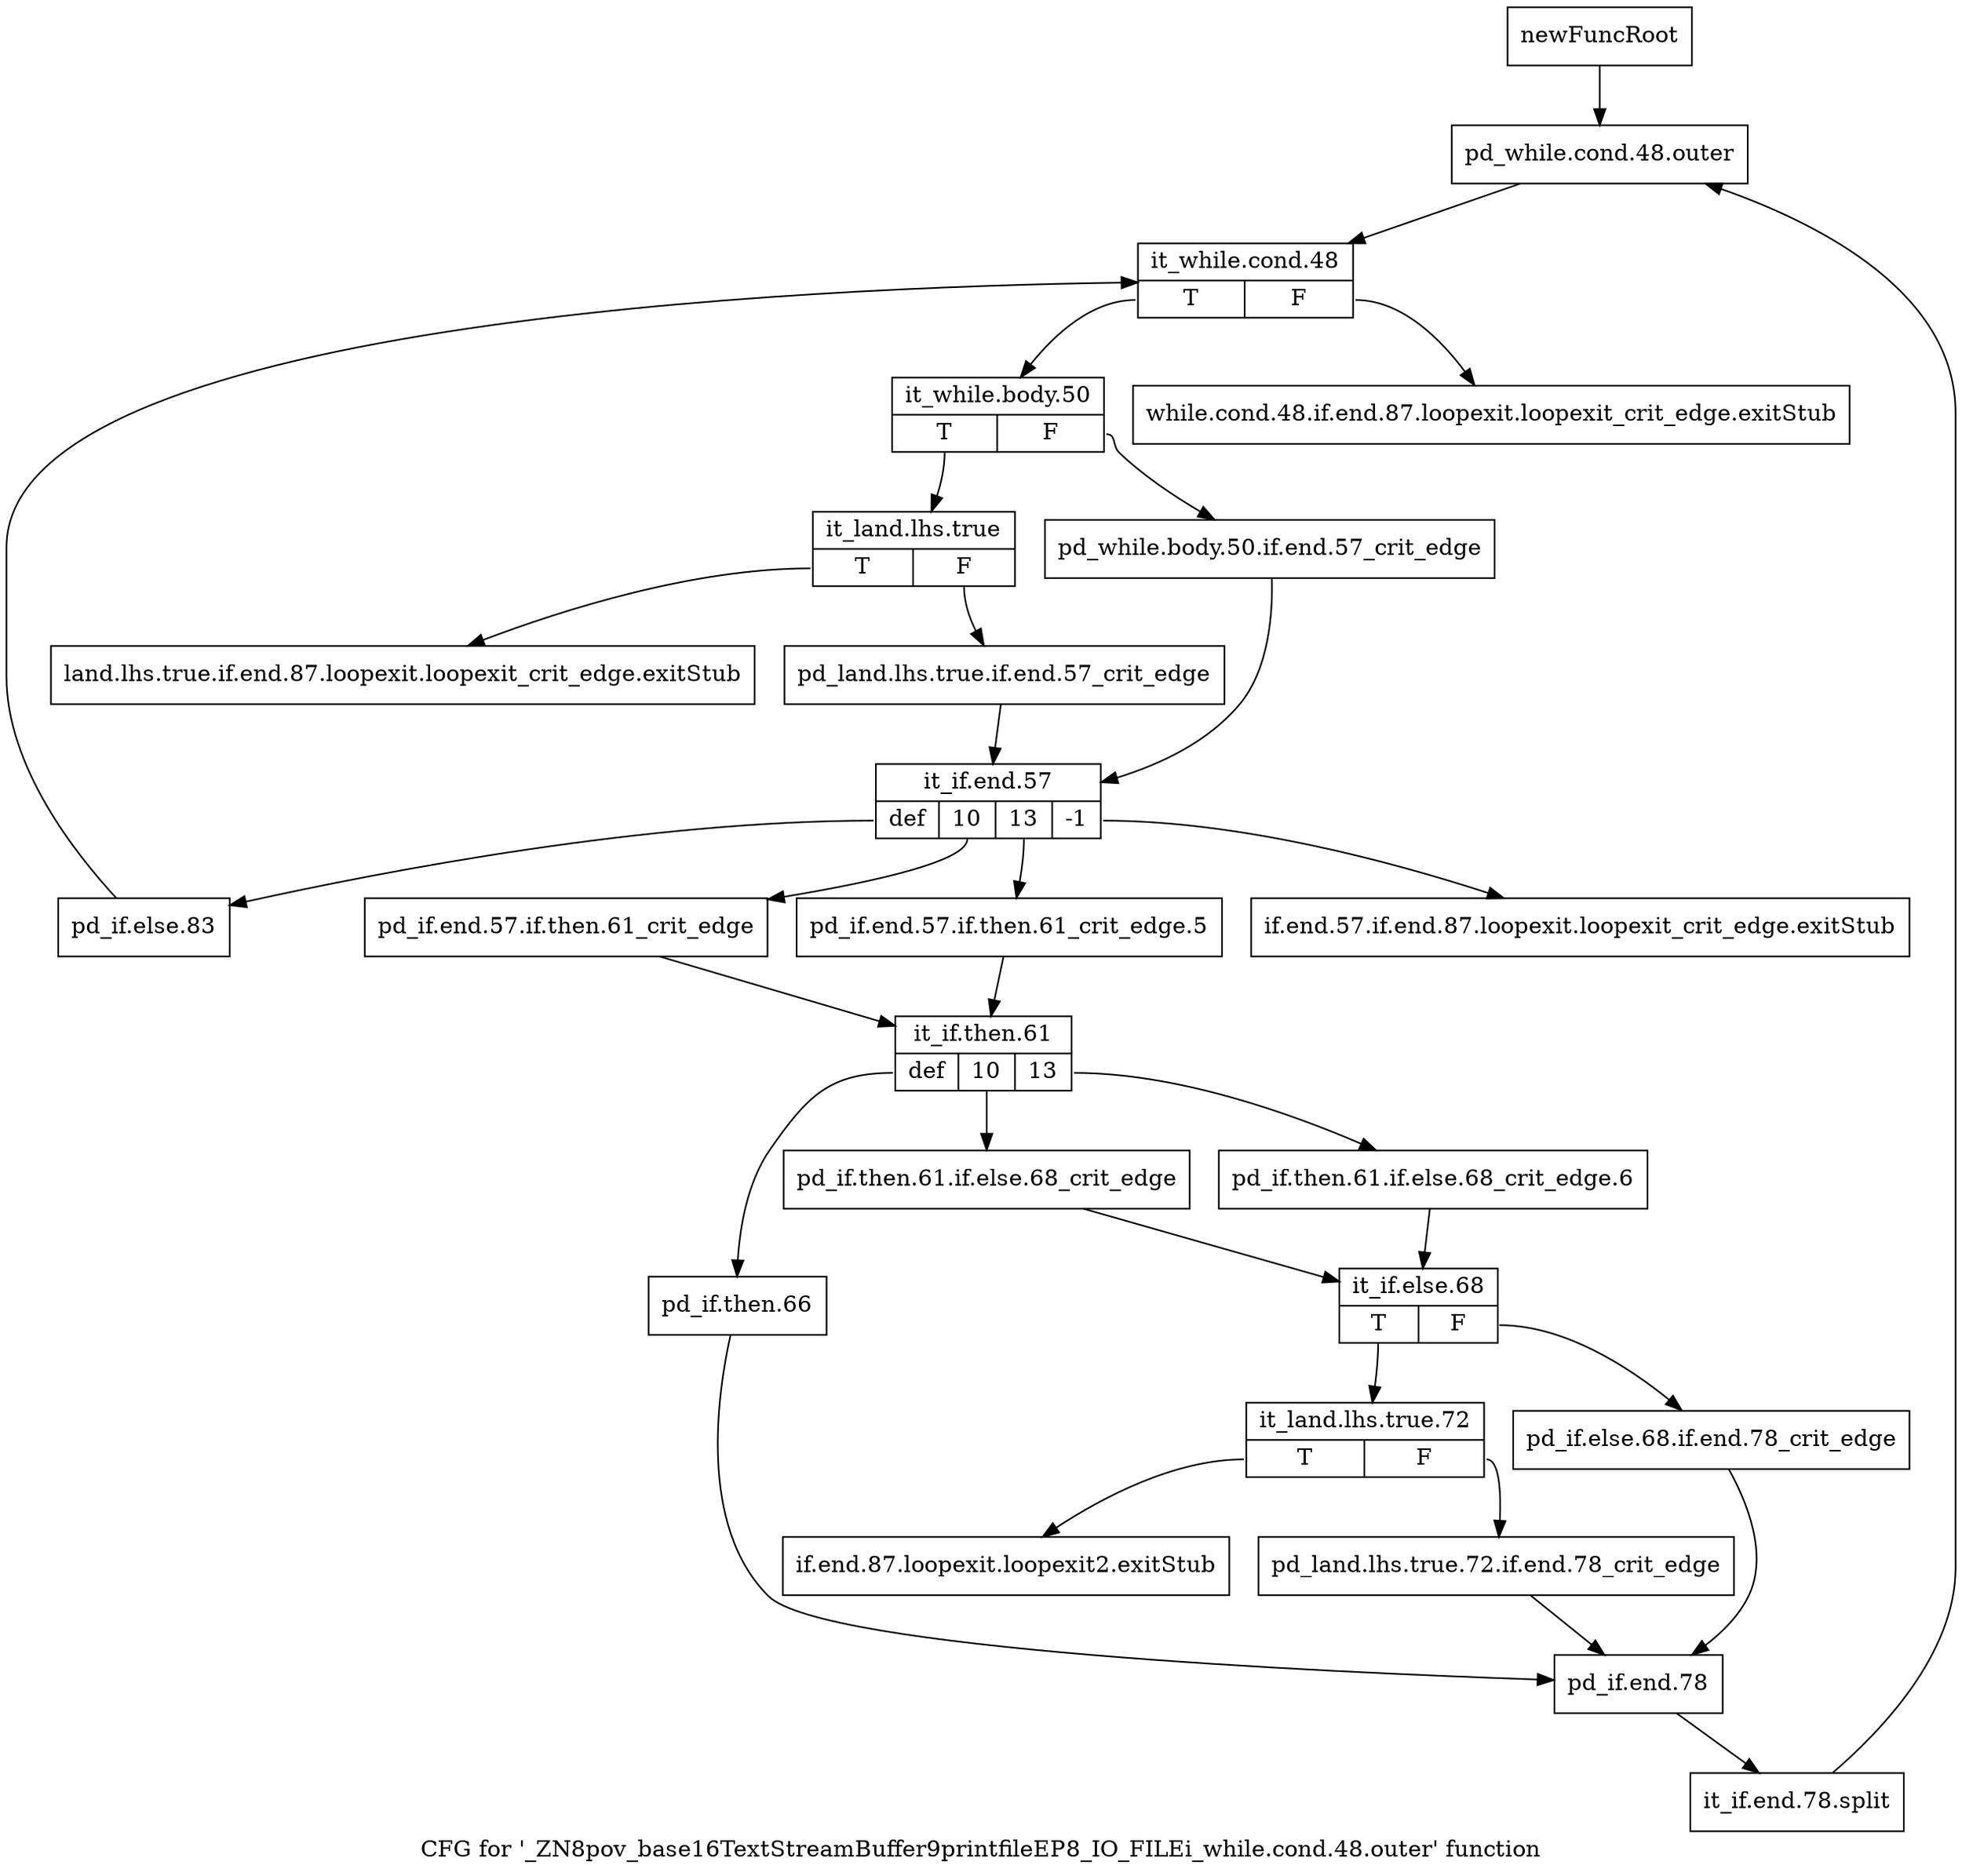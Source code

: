 digraph "CFG for '_ZN8pov_base16TextStreamBuffer9printfileEP8_IO_FILEi_while.cond.48.outer' function" {
	label="CFG for '_ZN8pov_base16TextStreamBuffer9printfileEP8_IO_FILEi_while.cond.48.outer' function";

	Node0x24eed80 [shape=record,label="{newFuncRoot}"];
	Node0x24eed80 -> Node0x24eef10;
	Node0x24eedd0 [shape=record,label="{while.cond.48.if.end.87.loopexit.loopexit_crit_edge.exitStub}"];
	Node0x24eee20 [shape=record,label="{land.lhs.true.if.end.87.loopexit.loopexit_crit_edge.exitStub}"];
	Node0x24eee70 [shape=record,label="{if.end.57.if.end.87.loopexit.loopexit_crit_edge.exitStub}"];
	Node0x24eeec0 [shape=record,label="{if.end.87.loopexit.loopexit2.exitStub}"];
	Node0x24eef10 [shape=record,label="{pd_while.cond.48.outer}"];
	Node0x24eef10 -> Node0x24eef60;
	Node0x24eef60 [shape=record,label="{it_while.cond.48|{<s0>T|<s1>F}}"];
	Node0x24eef60:s0 -> Node0x24eefb0;
	Node0x24eef60:s1 -> Node0x24eedd0;
	Node0x24eefb0 [shape=record,label="{it_while.body.50|{<s0>T|<s1>F}}"];
	Node0x24eefb0:s0 -> Node0x24ef050;
	Node0x24eefb0:s1 -> Node0x24ef000;
	Node0x24ef000 [shape=record,label="{pd_while.body.50.if.end.57_crit_edge}"];
	Node0x24ef000 -> Node0x24ef0f0;
	Node0x24ef050 [shape=record,label="{it_land.lhs.true|{<s0>T|<s1>F}}"];
	Node0x24ef050:s0 -> Node0x24eee20;
	Node0x24ef050:s1 -> Node0x24ef0a0;
	Node0x24ef0a0 [shape=record,label="{pd_land.lhs.true.if.end.57_crit_edge}"];
	Node0x24ef0a0 -> Node0x24ef0f0;
	Node0x24ef0f0 [shape=record,label="{it_if.end.57|{<s0>def|<s1>10|<s2>13|<s3>-1}}"];
	Node0x24ef0f0:s0 -> Node0x24ef4b0;
	Node0x24ef0f0:s1 -> Node0x24ef190;
	Node0x24ef0f0:s2 -> Node0x24ef140;
	Node0x24ef0f0:s3 -> Node0x24eee70;
	Node0x24ef140 [shape=record,label="{pd_if.end.57.if.then.61_crit_edge.5}"];
	Node0x24ef140 -> Node0x24ef1e0;
	Node0x24ef190 [shape=record,label="{pd_if.end.57.if.then.61_crit_edge}"];
	Node0x24ef190 -> Node0x24ef1e0;
	Node0x24ef1e0 [shape=record,label="{it_if.then.61|{<s0>def|<s1>10|<s2>13}}"];
	Node0x24ef1e0:s0 -> Node0x24ef410;
	Node0x24ef1e0:s1 -> Node0x24ef280;
	Node0x24ef1e0:s2 -> Node0x24ef230;
	Node0x24ef230 [shape=record,label="{pd_if.then.61.if.else.68_crit_edge.6}"];
	Node0x24ef230 -> Node0x24ef2d0;
	Node0x24ef280 [shape=record,label="{pd_if.then.61.if.else.68_crit_edge}"];
	Node0x24ef280 -> Node0x24ef2d0;
	Node0x24ef2d0 [shape=record,label="{it_if.else.68|{<s0>T|<s1>F}}"];
	Node0x24ef2d0:s0 -> Node0x24ef370;
	Node0x24ef2d0:s1 -> Node0x24ef320;
	Node0x24ef320 [shape=record,label="{pd_if.else.68.if.end.78_crit_edge}"];
	Node0x24ef320 -> Node0x24ef460;
	Node0x24ef370 [shape=record,label="{it_land.lhs.true.72|{<s0>T|<s1>F}}"];
	Node0x24ef370:s0 -> Node0x24eeec0;
	Node0x24ef370:s1 -> Node0x24ef3c0;
	Node0x24ef3c0 [shape=record,label="{pd_land.lhs.true.72.if.end.78_crit_edge}"];
	Node0x24ef3c0 -> Node0x24ef460;
	Node0x24ef410 [shape=record,label="{pd_if.then.66}"];
	Node0x24ef410 -> Node0x24ef460;
	Node0x24ef460 [shape=record,label="{pd_if.end.78}"];
	Node0x24ef460 -> Node0x3979340;
	Node0x3979340 [shape=record,label="{it_if.end.78.split}"];
	Node0x3979340 -> Node0x24eef10;
	Node0x24ef4b0 [shape=record,label="{pd_if.else.83}"];
	Node0x24ef4b0 -> Node0x24eef60;
}
